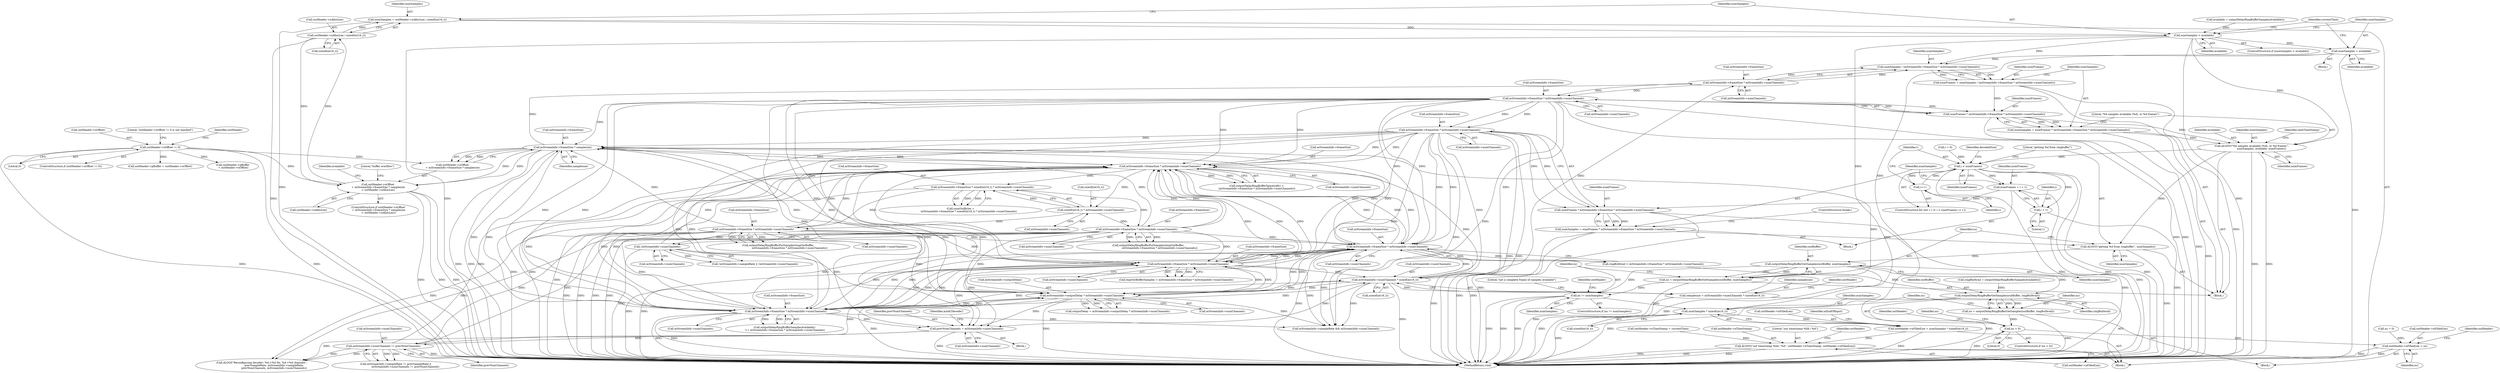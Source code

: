 digraph "0_Android_8e438e153f661e9df8db0ac41d587e940352df06@API" {
"1001093" [label="(Call,numSamples = outHeader->nAllocLen / sizeof(int16_t))"];
"1001095" [label="(Call,outHeader->nAllocLen / sizeof(int16_t))"];
"1001063" [label="(Call,outHeader->nOffset\n + mStreamInfo->frameSize * samplesize\n > outHeader->nAllocLen)"];
"1001029" [label="(Call,outHeader->nOffset != 0)"];
"1001068" [label="(Call,mStreamInfo->frameSize * samplesize)"];
"1000713" [label="(Call,mStreamInfo->frameSize * mStreamInfo->numChannels)"];
"1000664" [label="(Call,mStreamInfo->frameSize * sizeof(int16_t) * mStreamInfo->numChannels)"];
"1000592" [label="(Call,mStreamInfo->frameSize * mStreamInfo->numChannels)"];
"1000683" [label="(Call,mStreamInfo->frameSize * mStreamInfo->numChannels)"];
"1000668" [label="(Call,sizeof(int16_t) * mStreamInfo->numChannels)"];
"1001353" [label="(Call,mStreamInfo->frameSize * mStreamInfo->numChannels)"];
"1000982" [label="(Call,mStreamInfo->frameSize * mStreamInfo->numChannels)"];
"1001132" [label="(Call,mStreamInfo->frameSize * mStreamInfo->numChannels)"];
"1001121" [label="(Call,mStreamInfo->frameSize * mStreamInfo->numChannels)"];
"1001056" [label="(Call,mStreamInfo->numChannels * sizeof(int16_t))"];
"1000906" [label="(Call,mStreamInfo->outputDelay * mStreamInfo->numChannels)"];
"1000845" [label="(Call,!mStreamInfo->numChannels)"];
"1001009" [label="(Call,mStreamInfo->frameSize * mStreamInfo->numChannels)"];
"1001244" [label="(Call,mStreamInfo->frameSize * mStreamInfo->numChannels)"];
"1000784" [label="(Call,mStreamInfo->numChannels != prevNumChannels)"];
"1000549" [label="(Call,prevNumChannels = mStreamInfo->numChannels)"];
"1001054" [label="(Call,samplesize = mStreamInfo->numChannels * sizeof(int16_t))"];
"1001102" [label="(Call,numSamples > available)"];
"1001106" [label="(Call,numSamples = available)"];
"1001119" [label="(Call,numSamples / (mStreamInfo->frameSize * mStreamInfo->numChannels))"];
"1001117" [label="(Call,numFrames = numSamples / (mStreamInfo->frameSize * mStreamInfo->numChannels))"];
"1001130" [label="(Call,numFrames * (mStreamInfo->frameSize * mStreamInfo->numChannels))"];
"1001128" [label="(Call,numSamples = numFrames * (mStreamInfo->frameSize * mStreamInfo->numChannels))"];
"1001139" [label="(Call,ALOGV(\"%d samples available (%d), or %d frames\",\n                        numSamples, available, numFrames))"];
"1001165" [label="(Call,i < numFrames)"];
"1001168" [label="(Call,i++)"];
"1001235" [label="(Call,numFrames = i + 1)"];
"1001242" [label="(Call,numFrames * mStreamInfo->frameSize * mStreamInfo->numChannels)"];
"1001240" [label="(Call,numSamples = numFrames * mStreamInfo->frameSize * mStreamInfo->numChannels)"];
"1001252" [label="(Call,ALOGV(\"getting %d from ringbuffer\", numSamples))"];
"1001258" [label="(Call,outputDelayRingBufferGetSamples(outBuffer, numSamples))"];
"1001256" [label="(Call,ns = outputDelayRingBufferGetSamples(outBuffer, numSamples))"];
"1001262" [label="(Call,ns != numSamples)"];
"1001281" [label="(Call,numSamples * sizeof(int16_t))"];
"1001277" [label="(Call,outHeader->nFilledLen = numSamples * sizeof(int16_t))"];
"1001327" [label="(Call,ALOGV(\"out timestamp %lld / %d\", outHeader->nTimeStamp, outHeader->nFilledLen))"];
"1001389" [label="(Call,outputDelayRingBufferGetSamples(outBuffer, ringBufAvail))"];
"1001387" [label="(Call,ns = outputDelayRingBufferGetSamples(outBuffer, ringBufAvail))"];
"1001393" [label="(Call,ns < 0)"];
"1001400" [label="(Call,outHeader->nFilledLen = ns)"];
"1001237" [label="(Call,i + 1)"];
"1001252" [label="(Call,ALOGV(\"getting %d from ringbuffer\", numSamples))"];
"1001281" [label="(Call,numSamples * sizeof(int16_t))"];
"1000592" [label="(Call,mStreamInfo->frameSize * mStreamInfo->numChannels)"];
"1000910" [label="(Call,mStreamInfo->numChannels)"];
"1001142" [label="(Identifier,available)"];
"1000668" [label="(Call,sizeof(int16_t) * mStreamInfo->numChannels)"];
"1001060" [label="(Call,sizeof(int16_t))"];
"1001259" [label="(Identifier,outBuffer)"];
"1001279" [label="(Identifier,outHeader)"];
"1001393" [label="(Call,ns < 0)"];
"1001236" [label="(Identifier,numFrames)"];
"1001068" [label="(Call,mStreamInfo->frameSize * samplesize)"];
"1000664" [label="(Call,mStreamInfo->frameSize * sizeof(int16_t) * mStreamInfo->numChannels)"];
"1001089" [label="(Call,available = outputDelayRingBufferSamplesAvailable())"];
"1000785" [label="(Call,mStreamInfo->numChannels)"];
"1001310" [label="(Call,outHeader->nTimeStamp = currentTime)"];
"1000714" [label="(Call,mStreamInfo->frameSize)"];
"1000593" [label="(Call,mStreamInfo->frameSize)"];
"1001162" [label="(Call,i = 0)"];
"1001094" [label="(Identifier,numSamples)"];
"1001056" [label="(Call,mStreamInfo->numChannels * sizeof(int16_t))"];
"1001130" [label="(Call,numFrames * (mStreamInfo->frameSize * mStreamInfo->numChannels))"];
"1001344" [label="(Call,ringBufAvail = outputDelayRingBufferSamplesAvailable())"];
"1000788" [label="(Identifier,prevNumChannels)"];
"1000687" [label="(Call,mStreamInfo->numChannels)"];
"1001238" [label="(Identifier,i)"];
"1000986" [label="(Call,mStreamInfo->numChannels)"];
"1000555" [label="(Identifier,mAACDecoder)"];
"1001243" [label="(Identifier,numFrames)"];
"1000784" [label="(Call,mStreamInfo->numChannels != prevNumChannels)"];
"1001007" [label="(Call,outputDelayRingBufferSamplesAvailable()\n >= mStreamInfo->frameSize * mStreamInfo->numChannels)"];
"1001090" [label="(Identifier,available)"];
"1001108" [label="(Identifier,available)"];
"1001254" [label="(Identifier,numSamples)"];
"1000147" [label="(Block,)"];
"1001402" [label="(Identifier,outHeader)"];
"1001103" [label="(Identifier,numSamples)"];
"1001111" [label="(Identifier,currentTime)"];
"1001397" [label="(Call,ns = 0)"];
"1001115" [label="(Block,)"];
"1001329" [label="(Call,outHeader->nTimeStamp)"];
"1001133" [label="(Call,mStreamInfo->frameSize)"];
"1001401" [label="(Call,outHeader->nFilledLen)"];
"1001099" [label="(Call,sizeof(int16_t))"];
"1001028" [label="(ControlStructure,if (outHeader->nOffset != 0))"];
"1000550" [label="(Identifier,prevNumChannels)"];
"1001167" [label="(Identifier,numFrames)"];
"1001267" [label="(Literal,\"not a complete frame of samples available\")"];
"1001332" [label="(Call,outHeader->nFilledLen)"];
"1000681" [label="(Call,outputDelayRingBufferPutSamples(tmpOutBuffer,\n                            mStreamInfo->frameSize * mStreamInfo->numChannels))"];
"1001263" [label="(Identifier,ns)"];
"1000717" [label="(Call,mStreamInfo->numChannels)"];
"1001239" [label="(Literal,1)"];
"1000551" [label="(Call,mStreamInfo->numChannels)"];
"1001407" [label="(Identifier,outHeader)"];
"1001251" [label="(ControlStructure,break;)"];
"1000711" [label="(Call,outputDelayRingBufferPutSamples(tmpOutBuffer,\n                            mStreamInfo->frameSize * mStreamInfo->numChannels))"];
"1000845" [label="(Call,!mStreamInfo->numChannels)"];
"1001143" [label="(Identifier,numFrames)"];
"1001141" [label="(Identifier,numSamples)"];
"1001168" [label="(Call,i++)"];
"1001282" [label="(Identifier,numSamples)"];
"1000906" [label="(Call,mStreamInfo->outputDelay * mStreamInfo->numChannels)"];
"1001101" [label="(ControlStructure,if (numSamples > available))"];
"1001388" [label="(Identifier,ns)"];
"1001104" [label="(Identifier,available)"];
"1000590" [label="(Call,outputDelayRingBufferSpaceLeft() <\n (mStreamInfo->frameSize * mStreamInfo->numChannels))"];
"1001261" [label="(ControlStructure,if (ns != numSamples))"];
"1001287" [label="(Identifier,mEndOfInput)"];
"1001093" [label="(Call,numSamples = outHeader->nAllocLen / sizeof(int16_t))"];
"1001364" [label="(Block,)"];
"1001400" [label="(Call,outHeader->nFilledLen = ns)"];
"1001394" [label="(Identifier,ns)"];
"1001122" [label="(Call,mStreamInfo->frameSize)"];
"1001262" [label="(Call,ns != numSamples)"];
"1001072" [label="(Identifier,samplesize)"];
"1001391" [label="(Identifier,ringBufAvail)"];
"1001283" [label="(Call,sizeof(int16_t))"];
"1001328" [label="(Literal,\"out timestamp %lld / %d\")"];
"1001264" [label="(Identifier,numSamples)"];
"1001336" [label="(Identifier,outHeader)"];
"1001066" [label="(Identifier,outHeader)"];
"1001437" [label="(MethodReturn,void)"];
"1001046" [label="(Call,outHeader->pBuffer + outHeader->nOffset)"];
"1001160" [label="(ControlStructure,for (int i = 0; i < numFrames; i++))"];
"1000983" [label="(Call,mStreamInfo->frameSize)"];
"1001379" [label="(Call,outHeader->pBuffer\n + outHeader->nOffset)"];
"1001055" [label="(Identifier,samplesize)"];
"1000662" [label="(Call,numOutBytes =\n                    mStreamInfo->frameSize * sizeof(int16_t) * mStreamInfo->numChannels)"];
"1001389" [label="(Call,outputDelayRingBufferGetSamples(outBuffer, ringBufAvail))"];
"1001033" [label="(Literal,0)"];
"1001078" [label="(Literal,\"buffer overflow\")"];
"1001030" [label="(Call,outHeader->nOffset)"];
"1001248" [label="(Call,mStreamInfo->numChannels)"];
"1001010" [label="(Call,mStreamInfo->frameSize)"];
"1000907" [label="(Call,mStreamInfo->outputDelay)"];
"1000274" [label="(Call,mStreamInfo->sampleRate && mStreamInfo->numChannels)"];
"1001327" [label="(Call,ALOGV(\"out timestamp %lld / %d\", outHeader->nTimeStamp, outHeader->nFilledLen))"];
"1001120" [label="(Identifier,numSamples)"];
"1001166" [label="(Identifier,i)"];
"1001128" [label="(Call,numSamples = numFrames * (mStreamInfo->frameSize * mStreamInfo->numChannels))"];
"1000980" [label="(Call,tmpOutBufferSamples = mStreamInfo->frameSize * mStreamInfo->numChannels)"];
"1000904" [label="(Call,outputDelay = mStreamInfo->outputDelay * mStreamInfo->numChannels)"];
"1001095" [label="(Call,outHeader->nAllocLen / sizeof(int16_t))"];
"1001253" [label="(Literal,\"getting %d from ringbuffer\")"];
"1001013" [label="(Call,mStreamInfo->numChannels)"];
"1001073" [label="(Call,outHeader->nAllocLen)"];
"1001102" [label="(Call,numSamples > available)"];
"1001054" [label="(Call,samplesize = mStreamInfo->numChannels * sizeof(int16_t))"];
"1000846" [label="(Call,mStreamInfo->numChannels)"];
"1001256" [label="(Call,ns = outputDelayRingBufferGetSamples(outBuffer, numSamples))"];
"1001062" [label="(ControlStructure,if (outHeader->nOffset\n + mStreamInfo->frameSize * samplesize\n > outHeader->nAllocLen))"];
"1001029" [label="(Call,outHeader->nOffset != 0)"];
"1001064" [label="(Call,outHeader->nOffset\n + mStreamInfo->frameSize * samplesize)"];
"1000549" [label="(Call,prevNumChannels = mStreamInfo->numChannels)"];
"1001063" [label="(Call,outHeader->nOffset\n + mStreamInfo->frameSize * samplesize\n > outHeader->nAllocLen)"];
"1001277" [label="(Call,outHeader->nFilledLen = numSamples * sizeof(int16_t))"];
"1001390" [label="(Identifier,outBuffer)"];
"1001354" [label="(Call,mStreamInfo->frameSize)"];
"1001245" [label="(Call,mStreamInfo->frameSize)"];
"1001106" [label="(Call,numSamples = available)"];
"1001260" [label="(Identifier,numSamples)"];
"1001139" [label="(Call,ALOGV(\"%d samples available (%d), or %d frames\",\n                        numSamples, available, numFrames))"];
"1001132" [label="(Call,mStreamInfo->frameSize * mStreamInfo->numChannels)"];
"1001235" [label="(Call,numFrames = i + 1)"];
"1001165" [label="(Call,i < numFrames)"];
"1001241" [label="(Identifier,numSamples)"];
"1000665" [label="(Call,mStreamInfo->frameSize)"];
"1001404" [label="(Identifier,ns)"];
"1001242" [label="(Call,numFrames * mStreamInfo->frameSize * mStreamInfo->numChannels)"];
"1001036" [label="(Literal,\"outHeader->nOffset != 0 is not handled\")"];
"1001131" [label="(Identifier,numFrames)"];
"1000683" [label="(Call,mStreamInfo->frameSize * mStreamInfo->numChannels)"];
"1001257" [label="(Identifier,ns)"];
"1000713" [label="(Call,mStreamInfo->frameSize * mStreamInfo->numChannels)"];
"1000671" [label="(Call,mStreamInfo->numChannels)"];
"1001398" [label="(Identifier,ns)"];
"1001278" [label="(Call,outHeader->nFilledLen)"];
"1001009" [label="(Call,mStreamInfo->frameSize * mStreamInfo->numChannels)"];
"1000982" [label="(Call,mStreamInfo->frameSize * mStreamInfo->numChannels)"];
"1001125" [label="(Call,mStreamInfo->numChannels)"];
"1001105" [label="(Block,)"];
"1001096" [label="(Call,outHeader->nAllocLen)"];
"1001117" [label="(Call,numFrames = numSamples / (mStreamInfo->frameSize * mStreamInfo->numChannels))"];
"1001258" [label="(Call,outputDelayRingBufferGetSamples(outBuffer, numSamples))"];
"1001392" [label="(ControlStructure,if (ns < 0))"];
"1001173" [label="(Identifier,decodedSize)"];
"1000778" [label="(Call,mStreamInfo->sampleRate != prevSampleRate ||\n                        mStreamInfo->numChannels != prevNumChannels)"];
"1001395" [label="(Literal,0)"];
"1001237" [label="(Call,i + 1)"];
"1001048" [label="(Identifier,outHeader)"];
"1001121" [label="(Call,mStreamInfo->frameSize * mStreamInfo->numChannels)"];
"1001387" [label="(Call,ns = outputDelayRingBufferGetSamples(outBuffer, ringBufAvail))"];
"1000684" [label="(Call,mStreamInfo->frameSize)"];
"1001357" [label="(Call,mStreamInfo->numChannels)"];
"1001119" [label="(Call,numSamples / (mStreamInfo->frameSize * mStreamInfo->numChannels))"];
"1000790" [label="(Call,ALOGI(\"Reconfiguring decoder: %d->%d Hz, %d->%d channels\",\n                              prevSampleRate, mStreamInfo->sampleRate,\n                              prevNumChannels, mStreamInfo->numChannels))"];
"1001118" [label="(Identifier,numFrames)"];
"1001169" [label="(Identifier,i)"];
"1000596" [label="(Call,mStreamInfo->numChannels)"];
"1001351" [label="(Call,ringBufAvail < mStreamInfo->frameSize * mStreamInfo->numChannels)"];
"1001129" [label="(Identifier,numSamples)"];
"1001207" [label="(Block,)"];
"1000669" [label="(Call,sizeof(int16_t))"];
"1001016" [label="(Block,)"];
"1000840" [label="(Call,!mStreamInfo->sampleRate || !mStreamInfo->numChannels)"];
"1001146" [label="(Identifier,nextTimeStamp)"];
"1001353" [label="(Call,mStreamInfo->frameSize * mStreamInfo->numChannels)"];
"1001136" [label="(Call,mStreamInfo->numChannels)"];
"1001140" [label="(Literal,\"%d samples available (%d), or %d frames\")"];
"1001057" [label="(Call,mStreamInfo->numChannels)"];
"1001240" [label="(Call,numSamples = numFrames * mStreamInfo->frameSize * mStreamInfo->numChannels)"];
"1001069" [label="(Call,mStreamInfo->frameSize)"];
"1001107" [label="(Identifier,numSamples)"];
"1001244" [label="(Call,mStreamInfo->frameSize * mStreamInfo->numChannels)"];
"1001093" -> "1001016"  [label="AST: "];
"1001093" -> "1001095"  [label="CFG: "];
"1001094" -> "1001093"  [label="AST: "];
"1001095" -> "1001093"  [label="AST: "];
"1001103" -> "1001093"  [label="CFG: "];
"1001093" -> "1001437"  [label="DDG: "];
"1001095" -> "1001093"  [label="DDG: "];
"1001093" -> "1001102"  [label="DDG: "];
"1001095" -> "1001099"  [label="CFG: "];
"1001096" -> "1001095"  [label="AST: "];
"1001099" -> "1001095"  [label="AST: "];
"1001095" -> "1001437"  [label="DDG: "];
"1001095" -> "1001063"  [label="DDG: "];
"1001063" -> "1001095"  [label="DDG: "];
"1001063" -> "1001062"  [label="AST: "];
"1001063" -> "1001073"  [label="CFG: "];
"1001064" -> "1001063"  [label="AST: "];
"1001073" -> "1001063"  [label="AST: "];
"1001078" -> "1001063"  [label="CFG: "];
"1001090" -> "1001063"  [label="CFG: "];
"1001063" -> "1001437"  [label="DDG: "];
"1001063" -> "1001437"  [label="DDG: "];
"1001063" -> "1001437"  [label="DDG: "];
"1001029" -> "1001063"  [label="DDG: "];
"1001068" -> "1001063"  [label="DDG: "];
"1001068" -> "1001063"  [label="DDG: "];
"1001029" -> "1001028"  [label="AST: "];
"1001029" -> "1001033"  [label="CFG: "];
"1001030" -> "1001029"  [label="AST: "];
"1001033" -> "1001029"  [label="AST: "];
"1001036" -> "1001029"  [label="CFG: "];
"1001048" -> "1001029"  [label="CFG: "];
"1001029" -> "1001437"  [label="DDG: "];
"1001029" -> "1001437"  [label="DDG: "];
"1001029" -> "1001046"  [label="DDG: "];
"1001029" -> "1001064"  [label="DDG: "];
"1001029" -> "1001379"  [label="DDG: "];
"1001068" -> "1001064"  [label="AST: "];
"1001068" -> "1001072"  [label="CFG: "];
"1001069" -> "1001068"  [label="AST: "];
"1001072" -> "1001068"  [label="AST: "];
"1001064" -> "1001068"  [label="CFG: "];
"1001068" -> "1001437"  [label="DDG: "];
"1001068" -> "1001437"  [label="DDG: "];
"1001068" -> "1000592"  [label="DDG: "];
"1001068" -> "1000982"  [label="DDG: "];
"1001068" -> "1001009"  [label="DDG: "];
"1001068" -> "1001064"  [label="DDG: "];
"1001068" -> "1001064"  [label="DDG: "];
"1000713" -> "1001068"  [label="DDG: "];
"1000683" -> "1001068"  [label="DDG: "];
"1001353" -> "1001068"  [label="DDG: "];
"1000982" -> "1001068"  [label="DDG: "];
"1001132" -> "1001068"  [label="DDG: "];
"1001009" -> "1001068"  [label="DDG: "];
"1001244" -> "1001068"  [label="DDG: "];
"1000592" -> "1001068"  [label="DDG: "];
"1001054" -> "1001068"  [label="DDG: "];
"1001068" -> "1001121"  [label="DDG: "];
"1001068" -> "1001353"  [label="DDG: "];
"1000713" -> "1000711"  [label="AST: "];
"1000713" -> "1000717"  [label="CFG: "];
"1000714" -> "1000713"  [label="AST: "];
"1000717" -> "1000713"  [label="AST: "];
"1000711" -> "1000713"  [label="CFG: "];
"1000713" -> "1001437"  [label="DDG: "];
"1000713" -> "1001437"  [label="DDG: "];
"1000713" -> "1000592"  [label="DDG: "];
"1000713" -> "1000592"  [label="DDG: "];
"1000713" -> "1000711"  [label="DDG: "];
"1000713" -> "1000711"  [label="DDG: "];
"1000664" -> "1000713"  [label="DDG: "];
"1000668" -> "1000713"  [label="DDG: "];
"1000713" -> "1000784"  [label="DDG: "];
"1000713" -> "1000790"  [label="DDG: "];
"1000713" -> "1000845"  [label="DDG: "];
"1000713" -> "1000906"  [label="DDG: "];
"1000713" -> "1000982"  [label="DDG: "];
"1000713" -> "1001009"  [label="DDG: "];
"1000713" -> "1001353"  [label="DDG: "];
"1000664" -> "1000662"  [label="AST: "];
"1000664" -> "1000668"  [label="CFG: "];
"1000665" -> "1000664"  [label="AST: "];
"1000668" -> "1000664"  [label="AST: "];
"1000662" -> "1000664"  [label="CFG: "];
"1000664" -> "1001437"  [label="DDG: "];
"1000664" -> "1000662"  [label="DDG: "];
"1000664" -> "1000662"  [label="DDG: "];
"1000592" -> "1000664"  [label="DDG: "];
"1000668" -> "1000664"  [label="DDG: "];
"1000664" -> "1000683"  [label="DDG: "];
"1000592" -> "1000590"  [label="AST: "];
"1000592" -> "1000596"  [label="CFG: "];
"1000593" -> "1000592"  [label="AST: "];
"1000596" -> "1000592"  [label="AST: "];
"1000590" -> "1000592"  [label="CFG: "];
"1000592" -> "1001437"  [label="DDG: "];
"1000592" -> "1001437"  [label="DDG: "];
"1000592" -> "1000590"  [label="DDG: "];
"1000592" -> "1000590"  [label="DDG: "];
"1000683" -> "1000592"  [label="DDG: "];
"1000683" -> "1000592"  [label="DDG: "];
"1001353" -> "1000592"  [label="DDG: "];
"1001353" -> "1000592"  [label="DDG: "];
"1000982" -> "1000592"  [label="DDG: "];
"1000982" -> "1000592"  [label="DDG: "];
"1001132" -> "1000592"  [label="DDG: "];
"1001132" -> "1000592"  [label="DDG: "];
"1001009" -> "1000592"  [label="DDG: "];
"1001009" -> "1000592"  [label="DDG: "];
"1001244" -> "1000592"  [label="DDG: "];
"1001244" -> "1000592"  [label="DDG: "];
"1000784" -> "1000592"  [label="DDG: "];
"1000845" -> "1000592"  [label="DDG: "];
"1001056" -> "1000592"  [label="DDG: "];
"1000906" -> "1000592"  [label="DDG: "];
"1000592" -> "1000668"  [label="DDG: "];
"1000592" -> "1000906"  [label="DDG: "];
"1000592" -> "1000982"  [label="DDG: "];
"1000592" -> "1001009"  [label="DDG: "];
"1000592" -> "1001353"  [label="DDG: "];
"1000683" -> "1000681"  [label="AST: "];
"1000683" -> "1000687"  [label="CFG: "];
"1000684" -> "1000683"  [label="AST: "];
"1000687" -> "1000683"  [label="AST: "];
"1000681" -> "1000683"  [label="CFG: "];
"1000683" -> "1001437"  [label="DDG: "];
"1000683" -> "1001437"  [label="DDG: "];
"1000683" -> "1000681"  [label="DDG: "];
"1000683" -> "1000681"  [label="DDG: "];
"1000668" -> "1000683"  [label="DDG: "];
"1000683" -> "1000784"  [label="DDG: "];
"1000683" -> "1000790"  [label="DDG: "];
"1000683" -> "1000845"  [label="DDG: "];
"1000683" -> "1000906"  [label="DDG: "];
"1000683" -> "1000982"  [label="DDG: "];
"1000683" -> "1001009"  [label="DDG: "];
"1000683" -> "1001353"  [label="DDG: "];
"1000668" -> "1000671"  [label="CFG: "];
"1000669" -> "1000668"  [label="AST: "];
"1000671" -> "1000668"  [label="AST: "];
"1001353" -> "1001351"  [label="AST: "];
"1001353" -> "1001357"  [label="CFG: "];
"1001354" -> "1001353"  [label="AST: "];
"1001357" -> "1001353"  [label="AST: "];
"1001351" -> "1001353"  [label="CFG: "];
"1001353" -> "1001437"  [label="DDG: "];
"1001353" -> "1001437"  [label="DDG: "];
"1001353" -> "1000274"  [label="DDG: "];
"1001353" -> "1000549"  [label="DDG: "];
"1001353" -> "1000906"  [label="DDG: "];
"1001353" -> "1000982"  [label="DDG: "];
"1001353" -> "1001009"  [label="DDG: "];
"1001353" -> "1001351"  [label="DDG: "];
"1001353" -> "1001351"  [label="DDG: "];
"1000982" -> "1001353"  [label="DDG: "];
"1000982" -> "1001353"  [label="DDG: "];
"1001132" -> "1001353"  [label="DDG: "];
"1001132" -> "1001353"  [label="DDG: "];
"1001009" -> "1001353"  [label="DDG: "];
"1001009" -> "1001353"  [label="DDG: "];
"1001244" -> "1001353"  [label="DDG: "];
"1001244" -> "1001353"  [label="DDG: "];
"1001056" -> "1001353"  [label="DDG: "];
"1000906" -> "1001353"  [label="DDG: "];
"1000982" -> "1000980"  [label="AST: "];
"1000982" -> "1000986"  [label="CFG: "];
"1000983" -> "1000982"  [label="AST: "];
"1000986" -> "1000982"  [label="AST: "];
"1000980" -> "1000982"  [label="CFG: "];
"1000982" -> "1001437"  [label="DDG: "];
"1000982" -> "1001437"  [label="DDG: "];
"1000982" -> "1000274"  [label="DDG: "];
"1000982" -> "1000549"  [label="DDG: "];
"1000982" -> "1000906"  [label="DDG: "];
"1000982" -> "1000980"  [label="DDG: "];
"1000982" -> "1000980"  [label="DDG: "];
"1001132" -> "1000982"  [label="DDG: "];
"1001009" -> "1000982"  [label="DDG: "];
"1001244" -> "1000982"  [label="DDG: "];
"1000906" -> "1000982"  [label="DDG: "];
"1000982" -> "1001009"  [label="DDG: "];
"1000982" -> "1001009"  [label="DDG: "];
"1000982" -> "1001056"  [label="DDG: "];
"1001132" -> "1001130"  [label="AST: "];
"1001132" -> "1001136"  [label="CFG: "];
"1001133" -> "1001132"  [label="AST: "];
"1001136" -> "1001132"  [label="AST: "];
"1001130" -> "1001132"  [label="CFG: "];
"1001132" -> "1001437"  [label="DDG: "];
"1001132" -> "1001437"  [label="DDG: "];
"1001132" -> "1000274"  [label="DDG: "];
"1001132" -> "1000549"  [label="DDG: "];
"1001132" -> "1000906"  [label="DDG: "];
"1001132" -> "1001009"  [label="DDG: "];
"1001132" -> "1001009"  [label="DDG: "];
"1001132" -> "1001056"  [label="DDG: "];
"1001132" -> "1001130"  [label="DDG: "];
"1001132" -> "1001130"  [label="DDG: "];
"1001121" -> "1001132"  [label="DDG: "];
"1001121" -> "1001132"  [label="DDG: "];
"1001132" -> "1001244"  [label="DDG: "];
"1001132" -> "1001244"  [label="DDG: "];
"1001121" -> "1001119"  [label="AST: "];
"1001121" -> "1001125"  [label="CFG: "];
"1001122" -> "1001121"  [label="AST: "];
"1001125" -> "1001121"  [label="AST: "];
"1001119" -> "1001121"  [label="CFG: "];
"1001121" -> "1001119"  [label="DDG: "];
"1001121" -> "1001119"  [label="DDG: "];
"1001056" -> "1001121"  [label="DDG: "];
"1001056" -> "1001054"  [label="AST: "];
"1001056" -> "1001060"  [label="CFG: "];
"1001057" -> "1001056"  [label="AST: "];
"1001060" -> "1001056"  [label="AST: "];
"1001054" -> "1001056"  [label="CFG: "];
"1001056" -> "1001437"  [label="DDG: "];
"1001056" -> "1000274"  [label="DDG: "];
"1001056" -> "1000549"  [label="DDG: "];
"1001056" -> "1000906"  [label="DDG: "];
"1001056" -> "1001009"  [label="DDG: "];
"1001056" -> "1001054"  [label="DDG: "];
"1000906" -> "1001056"  [label="DDG: "];
"1001009" -> "1001056"  [label="DDG: "];
"1001244" -> "1001056"  [label="DDG: "];
"1000906" -> "1000904"  [label="AST: "];
"1000906" -> "1000910"  [label="CFG: "];
"1000907" -> "1000906"  [label="AST: "];
"1000910" -> "1000906"  [label="AST: "];
"1000904" -> "1000906"  [label="CFG: "];
"1000906" -> "1001437"  [label="DDG: "];
"1000906" -> "1001437"  [label="DDG: "];
"1000906" -> "1000274"  [label="DDG: "];
"1000906" -> "1000549"  [label="DDG: "];
"1000906" -> "1000904"  [label="DDG: "];
"1000906" -> "1000904"  [label="DDG: "];
"1000845" -> "1000906"  [label="DDG: "];
"1001009" -> "1000906"  [label="DDG: "];
"1001244" -> "1000906"  [label="DDG: "];
"1000784" -> "1000906"  [label="DDG: "];
"1000906" -> "1001009"  [label="DDG: "];
"1000845" -> "1000840"  [label="AST: "];
"1000845" -> "1000846"  [label="CFG: "];
"1000846" -> "1000845"  [label="AST: "];
"1000840" -> "1000845"  [label="CFG: "];
"1000845" -> "1001437"  [label="DDG: "];
"1000845" -> "1000840"  [label="DDG: "];
"1001009" -> "1001007"  [label="AST: "];
"1001009" -> "1001013"  [label="CFG: "];
"1001010" -> "1001009"  [label="AST: "];
"1001013" -> "1001009"  [label="AST: "];
"1001007" -> "1001009"  [label="CFG: "];
"1001009" -> "1001437"  [label="DDG: "];
"1001009" -> "1001437"  [label="DDG: "];
"1001009" -> "1000274"  [label="DDG: "];
"1001009" -> "1000549"  [label="DDG: "];
"1001009" -> "1001007"  [label="DDG: "];
"1001009" -> "1001007"  [label="DDG: "];
"1001244" -> "1001009"  [label="DDG: "];
"1001244" -> "1001009"  [label="DDG: "];
"1001244" -> "1001242"  [label="AST: "];
"1001244" -> "1001248"  [label="CFG: "];
"1001245" -> "1001244"  [label="AST: "];
"1001248" -> "1001244"  [label="AST: "];
"1001242" -> "1001244"  [label="CFG: "];
"1001244" -> "1001437"  [label="DDG: "];
"1001244" -> "1001437"  [label="DDG: "];
"1001244" -> "1000274"  [label="DDG: "];
"1001244" -> "1000549"  [label="DDG: "];
"1001244" -> "1001242"  [label="DDG: "];
"1001244" -> "1001242"  [label="DDG: "];
"1000784" -> "1000778"  [label="AST: "];
"1000784" -> "1000788"  [label="CFG: "];
"1000785" -> "1000784"  [label="AST: "];
"1000788" -> "1000784"  [label="AST: "];
"1000778" -> "1000784"  [label="CFG: "];
"1000784" -> "1001437"  [label="DDG: "];
"1000784" -> "1000778"  [label="DDG: "];
"1000784" -> "1000778"  [label="DDG: "];
"1000549" -> "1000784"  [label="DDG: "];
"1000784" -> "1000790"  [label="DDG: "];
"1000784" -> "1000790"  [label="DDG: "];
"1000549" -> "1000147"  [label="AST: "];
"1000549" -> "1000551"  [label="CFG: "];
"1000550" -> "1000549"  [label="AST: "];
"1000551" -> "1000549"  [label="AST: "];
"1000555" -> "1000549"  [label="CFG: "];
"1000549" -> "1001437"  [label="DDG: "];
"1000549" -> "1000790"  [label="DDG: "];
"1001054" -> "1001016"  [label="AST: "];
"1001055" -> "1001054"  [label="AST: "];
"1001066" -> "1001054"  [label="CFG: "];
"1001054" -> "1001437"  [label="DDG: "];
"1001102" -> "1001101"  [label="AST: "];
"1001102" -> "1001104"  [label="CFG: "];
"1001103" -> "1001102"  [label="AST: "];
"1001104" -> "1001102"  [label="AST: "];
"1001107" -> "1001102"  [label="CFG: "];
"1001111" -> "1001102"  [label="CFG: "];
"1001102" -> "1001437"  [label="DDG: "];
"1001102" -> "1001437"  [label="DDG: "];
"1001089" -> "1001102"  [label="DDG: "];
"1001102" -> "1001106"  [label="DDG: "];
"1001102" -> "1001119"  [label="DDG: "];
"1001102" -> "1001139"  [label="DDG: "];
"1001102" -> "1001281"  [label="DDG: "];
"1001106" -> "1001105"  [label="AST: "];
"1001106" -> "1001108"  [label="CFG: "];
"1001107" -> "1001106"  [label="AST: "];
"1001108" -> "1001106"  [label="AST: "];
"1001111" -> "1001106"  [label="CFG: "];
"1001106" -> "1001437"  [label="DDG: "];
"1001106" -> "1001119"  [label="DDG: "];
"1001106" -> "1001281"  [label="DDG: "];
"1001119" -> "1001117"  [label="AST: "];
"1001120" -> "1001119"  [label="AST: "];
"1001117" -> "1001119"  [label="CFG: "];
"1001119" -> "1001117"  [label="DDG: "];
"1001119" -> "1001117"  [label="DDG: "];
"1001117" -> "1001115"  [label="AST: "];
"1001118" -> "1001117"  [label="AST: "];
"1001129" -> "1001117"  [label="CFG: "];
"1001117" -> "1001437"  [label="DDG: "];
"1001117" -> "1001130"  [label="DDG: "];
"1001130" -> "1001128"  [label="AST: "];
"1001131" -> "1001130"  [label="AST: "];
"1001128" -> "1001130"  [label="CFG: "];
"1001130" -> "1001437"  [label="DDG: "];
"1001130" -> "1001128"  [label="DDG: "];
"1001130" -> "1001128"  [label="DDG: "];
"1001130" -> "1001139"  [label="DDG: "];
"1001128" -> "1001115"  [label="AST: "];
"1001129" -> "1001128"  [label="AST: "];
"1001140" -> "1001128"  [label="CFG: "];
"1001128" -> "1001437"  [label="DDG: "];
"1001128" -> "1001139"  [label="DDG: "];
"1001139" -> "1001115"  [label="AST: "];
"1001139" -> "1001143"  [label="CFG: "];
"1001140" -> "1001139"  [label="AST: "];
"1001141" -> "1001139"  [label="AST: "];
"1001142" -> "1001139"  [label="AST: "];
"1001143" -> "1001139"  [label="AST: "];
"1001146" -> "1001139"  [label="CFG: "];
"1001139" -> "1001437"  [label="DDG: "];
"1001139" -> "1001437"  [label="DDG: "];
"1001139" -> "1001165"  [label="DDG: "];
"1001139" -> "1001252"  [label="DDG: "];
"1001165" -> "1001160"  [label="AST: "];
"1001165" -> "1001167"  [label="CFG: "];
"1001166" -> "1001165"  [label="AST: "];
"1001167" -> "1001165"  [label="AST: "];
"1001173" -> "1001165"  [label="CFG: "];
"1001253" -> "1001165"  [label="CFG: "];
"1001165" -> "1001437"  [label="DDG: "];
"1001165" -> "1001437"  [label="DDG: "];
"1001165" -> "1001437"  [label="DDG: "];
"1001162" -> "1001165"  [label="DDG: "];
"1001168" -> "1001165"  [label="DDG: "];
"1001165" -> "1001168"  [label="DDG: "];
"1001165" -> "1001235"  [label="DDG: "];
"1001165" -> "1001237"  [label="DDG: "];
"1001168" -> "1001160"  [label="AST: "];
"1001168" -> "1001169"  [label="CFG: "];
"1001169" -> "1001168"  [label="AST: "];
"1001166" -> "1001168"  [label="CFG: "];
"1001235" -> "1001207"  [label="AST: "];
"1001235" -> "1001237"  [label="CFG: "];
"1001236" -> "1001235"  [label="AST: "];
"1001237" -> "1001235"  [label="AST: "];
"1001241" -> "1001235"  [label="CFG: "];
"1001235" -> "1001437"  [label="DDG: "];
"1001235" -> "1001242"  [label="DDG: "];
"1001242" -> "1001240"  [label="AST: "];
"1001243" -> "1001242"  [label="AST: "];
"1001240" -> "1001242"  [label="CFG: "];
"1001242" -> "1001437"  [label="DDG: "];
"1001242" -> "1001437"  [label="DDG: "];
"1001242" -> "1001240"  [label="DDG: "];
"1001242" -> "1001240"  [label="DDG: "];
"1001240" -> "1001207"  [label="AST: "];
"1001241" -> "1001240"  [label="AST: "];
"1001251" -> "1001240"  [label="CFG: "];
"1001240" -> "1001437"  [label="DDG: "];
"1001240" -> "1001437"  [label="DDG: "];
"1001240" -> "1001252"  [label="DDG: "];
"1001252" -> "1001115"  [label="AST: "];
"1001252" -> "1001254"  [label="CFG: "];
"1001253" -> "1001252"  [label="AST: "];
"1001254" -> "1001252"  [label="AST: "];
"1001257" -> "1001252"  [label="CFG: "];
"1001252" -> "1001437"  [label="DDG: "];
"1001252" -> "1001258"  [label="DDG: "];
"1001258" -> "1001256"  [label="AST: "];
"1001258" -> "1001260"  [label="CFG: "];
"1001259" -> "1001258"  [label="AST: "];
"1001260" -> "1001258"  [label="AST: "];
"1001256" -> "1001258"  [label="CFG: "];
"1001258" -> "1001437"  [label="DDG: "];
"1001258" -> "1001256"  [label="DDG: "];
"1001258" -> "1001256"  [label="DDG: "];
"1001258" -> "1001262"  [label="DDG: "];
"1001258" -> "1001389"  [label="DDG: "];
"1001256" -> "1001115"  [label="AST: "];
"1001257" -> "1001256"  [label="AST: "];
"1001263" -> "1001256"  [label="CFG: "];
"1001256" -> "1001437"  [label="DDG: "];
"1001256" -> "1001262"  [label="DDG: "];
"1001262" -> "1001261"  [label="AST: "];
"1001262" -> "1001264"  [label="CFG: "];
"1001263" -> "1001262"  [label="AST: "];
"1001264" -> "1001262"  [label="AST: "];
"1001267" -> "1001262"  [label="CFG: "];
"1001279" -> "1001262"  [label="CFG: "];
"1001262" -> "1001437"  [label="DDG: "];
"1001262" -> "1001437"  [label="DDG: "];
"1001262" -> "1001437"  [label="DDG: "];
"1001262" -> "1001281"  [label="DDG: "];
"1001281" -> "1001277"  [label="AST: "];
"1001281" -> "1001283"  [label="CFG: "];
"1001282" -> "1001281"  [label="AST: "];
"1001283" -> "1001281"  [label="AST: "];
"1001277" -> "1001281"  [label="CFG: "];
"1001281" -> "1001437"  [label="DDG: "];
"1001281" -> "1001277"  [label="DDG: "];
"1001277" -> "1001016"  [label="AST: "];
"1001278" -> "1001277"  [label="AST: "];
"1001287" -> "1001277"  [label="CFG: "];
"1001277" -> "1001437"  [label="DDG: "];
"1001277" -> "1001327"  [label="DDG: "];
"1001327" -> "1001016"  [label="AST: "];
"1001327" -> "1001332"  [label="CFG: "];
"1001328" -> "1001327"  [label="AST: "];
"1001329" -> "1001327"  [label="AST: "];
"1001332" -> "1001327"  [label="AST: "];
"1001336" -> "1001327"  [label="CFG: "];
"1001327" -> "1001437"  [label="DDG: "];
"1001327" -> "1001437"  [label="DDG: "];
"1001327" -> "1001437"  [label="DDG: "];
"1001310" -> "1001327"  [label="DDG: "];
"1001389" -> "1001387"  [label="AST: "];
"1001389" -> "1001391"  [label="CFG: "];
"1001390" -> "1001389"  [label="AST: "];
"1001391" -> "1001389"  [label="AST: "];
"1001387" -> "1001389"  [label="CFG: "];
"1001389" -> "1001437"  [label="DDG: "];
"1001389" -> "1001437"  [label="DDG: "];
"1001389" -> "1001387"  [label="DDG: "];
"1001389" -> "1001387"  [label="DDG: "];
"1001351" -> "1001389"  [label="DDG: "];
"1001344" -> "1001389"  [label="DDG: "];
"1001387" -> "1001364"  [label="AST: "];
"1001388" -> "1001387"  [label="AST: "];
"1001394" -> "1001387"  [label="CFG: "];
"1001387" -> "1001437"  [label="DDG: "];
"1001387" -> "1001393"  [label="DDG: "];
"1001393" -> "1001392"  [label="AST: "];
"1001393" -> "1001395"  [label="CFG: "];
"1001394" -> "1001393"  [label="AST: "];
"1001395" -> "1001393"  [label="AST: "];
"1001398" -> "1001393"  [label="CFG: "];
"1001402" -> "1001393"  [label="CFG: "];
"1001393" -> "1001437"  [label="DDG: "];
"1001393" -> "1001400"  [label="DDG: "];
"1001400" -> "1001364"  [label="AST: "];
"1001400" -> "1001404"  [label="CFG: "];
"1001401" -> "1001400"  [label="AST: "];
"1001404" -> "1001400"  [label="AST: "];
"1001407" -> "1001400"  [label="CFG: "];
"1001400" -> "1001437"  [label="DDG: "];
"1001400" -> "1001437"  [label="DDG: "];
"1001397" -> "1001400"  [label="DDG: "];
"1001237" -> "1001239"  [label="CFG: "];
"1001238" -> "1001237"  [label="AST: "];
"1001239" -> "1001237"  [label="AST: "];
"1001237" -> "1001437"  [label="DDG: "];
}
